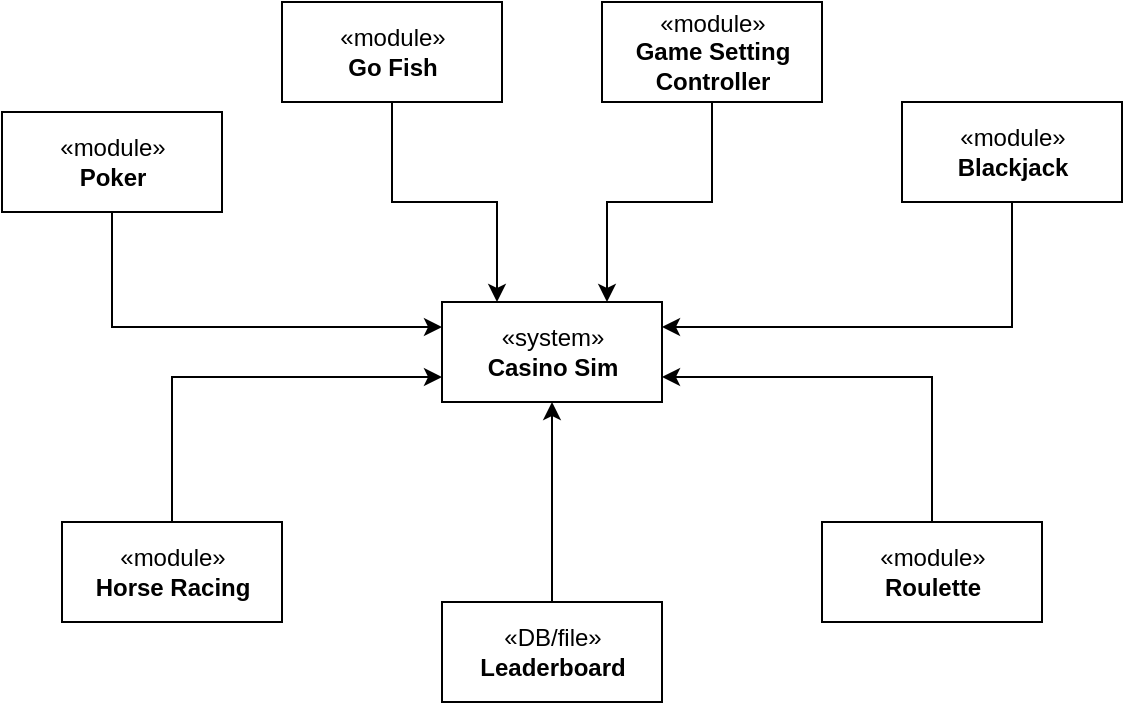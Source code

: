 <mxfile version="10.7.7" type="device"><diagram id="B_iXFCyjQ2F1XT3nIpnT" name="Page-1"><mxGraphModel dx="1010" dy="588" grid="1" gridSize="10" guides="1" tooltips="1" connect="1" arrows="1" fold="1" page="1" pageScale="1" pageWidth="850" pageHeight="1100" math="0" shadow="0"><root><mxCell id="0"/><mxCell id="1" parent="0"/><mxCell id="g6k1qXP5xct_JfQ-TALy-1" value="«system»&lt;br&gt;&lt;b&gt;Casino Sim&lt;/b&gt;&lt;br&gt;" style="html=1;" vertex="1" parent="1"><mxGeometry x="370" y="240" width="110" height="50" as="geometry"/></mxCell><mxCell id="g6k1qXP5xct_JfQ-TALy-8" style="edgeStyle=orthogonalEdgeStyle;rounded=0;orthogonalLoop=1;jettySize=auto;html=1;exitX=0.5;exitY=1;exitDx=0;exitDy=0;entryX=0;entryY=0.25;entryDx=0;entryDy=0;" edge="1" parent="1" source="g6k1qXP5xct_JfQ-TALy-2" target="g6k1qXP5xct_JfQ-TALy-1"><mxGeometry relative="1" as="geometry"/></mxCell><mxCell id="g6k1qXP5xct_JfQ-TALy-2" value="«module»&lt;br&gt;&lt;b&gt;Poker&lt;/b&gt;&lt;br&gt;" style="html=1;" vertex="1" parent="1"><mxGeometry x="150" y="145" width="110" height="50" as="geometry"/></mxCell><mxCell id="g6k1qXP5xct_JfQ-TALy-15" style="edgeStyle=orthogonalEdgeStyle;rounded=0;orthogonalLoop=1;jettySize=auto;html=1;exitX=0.5;exitY=1;exitDx=0;exitDy=0;entryX=0.25;entryY=0;entryDx=0;entryDy=0;" edge="1" parent="1" source="g6k1qXP5xct_JfQ-TALy-3" target="g6k1qXP5xct_JfQ-TALy-1"><mxGeometry relative="1" as="geometry"/></mxCell><mxCell id="g6k1qXP5xct_JfQ-TALy-3" value="«module»&lt;br&gt;&lt;b&gt;Go Fish&lt;/b&gt;&lt;br&gt;" style="html=1;" vertex="1" parent="1"><mxGeometry x="290" y="90" width="110" height="50" as="geometry"/></mxCell><mxCell id="g6k1qXP5xct_JfQ-TALy-12" style="edgeStyle=orthogonalEdgeStyle;rounded=0;orthogonalLoop=1;jettySize=auto;html=1;exitX=0.5;exitY=1;exitDx=0;exitDy=0;entryX=1;entryY=0.25;entryDx=0;entryDy=0;" edge="1" parent="1" source="g6k1qXP5xct_JfQ-TALy-4" target="g6k1qXP5xct_JfQ-TALy-1"><mxGeometry relative="1" as="geometry"/></mxCell><mxCell id="g6k1qXP5xct_JfQ-TALy-4" value="«module»&lt;br&gt;&lt;b&gt;Blackjack&lt;/b&gt;&lt;br&gt;" style="html=1;" vertex="1" parent="1"><mxGeometry x="600" y="140" width="110" height="50" as="geometry"/></mxCell><mxCell id="g6k1qXP5xct_JfQ-TALy-13" style="edgeStyle=orthogonalEdgeStyle;rounded=0;orthogonalLoop=1;jettySize=auto;html=1;exitX=0.5;exitY=0;exitDx=0;exitDy=0;entryX=1;entryY=0.75;entryDx=0;entryDy=0;" edge="1" parent="1" source="g6k1qXP5xct_JfQ-TALy-5" target="g6k1qXP5xct_JfQ-TALy-1"><mxGeometry relative="1" as="geometry"/></mxCell><mxCell id="g6k1qXP5xct_JfQ-TALy-5" value="«module»&lt;br&gt;&lt;b&gt;Roulette&lt;/b&gt;" style="html=1;" vertex="1" parent="1"><mxGeometry x="560" y="350" width="110" height="50" as="geometry"/></mxCell><mxCell id="g6k1qXP5xct_JfQ-TALy-9" style="edgeStyle=orthogonalEdgeStyle;rounded=0;orthogonalLoop=1;jettySize=auto;html=1;exitX=0.5;exitY=0;exitDx=0;exitDy=0;entryX=0;entryY=0.75;entryDx=0;entryDy=0;" edge="1" parent="1" source="g6k1qXP5xct_JfQ-TALy-6" target="g6k1qXP5xct_JfQ-TALy-1"><mxGeometry relative="1" as="geometry"/></mxCell><mxCell id="g6k1qXP5xct_JfQ-TALy-6" value="«module»&lt;br&gt;&lt;b&gt;Horse Racing&lt;/b&gt;&lt;br&gt;" style="html=1;" vertex="1" parent="1"><mxGeometry x="180" y="350" width="110" height="50" as="geometry"/></mxCell><mxCell id="g6k1qXP5xct_JfQ-TALy-10" style="edgeStyle=orthogonalEdgeStyle;rounded=0;orthogonalLoop=1;jettySize=auto;html=1;exitX=0.5;exitY=0;exitDx=0;exitDy=0;entryX=0.5;entryY=1;entryDx=0;entryDy=0;" edge="1" parent="1" source="g6k1qXP5xct_JfQ-TALy-7" target="g6k1qXP5xct_JfQ-TALy-1"><mxGeometry relative="1" as="geometry"/></mxCell><mxCell id="g6k1qXP5xct_JfQ-TALy-7" value="«DB/file»&lt;br&gt;&lt;b&gt;Leaderboard&lt;/b&gt;&lt;br&gt;" style="html=1;" vertex="1" parent="1"><mxGeometry x="370" y="390" width="110" height="50" as="geometry"/></mxCell><mxCell id="g6k1qXP5xct_JfQ-TALy-17" style="edgeStyle=orthogonalEdgeStyle;rounded=0;orthogonalLoop=1;jettySize=auto;html=1;exitX=0.5;exitY=1;exitDx=0;exitDy=0;entryX=0.75;entryY=0;entryDx=0;entryDy=0;" edge="1" parent="1" source="g6k1qXP5xct_JfQ-TALy-16" target="g6k1qXP5xct_JfQ-TALy-1"><mxGeometry relative="1" as="geometry"/></mxCell><mxCell id="g6k1qXP5xct_JfQ-TALy-16" value="«module»&lt;br&gt;&lt;b&gt;Game Setting&lt;br&gt;Controller&lt;/b&gt;&lt;br&gt;" style="html=1;" vertex="1" parent="1"><mxGeometry x="450" y="90" width="110" height="50" as="geometry"/></mxCell></root></mxGraphModel></diagram></mxfile>